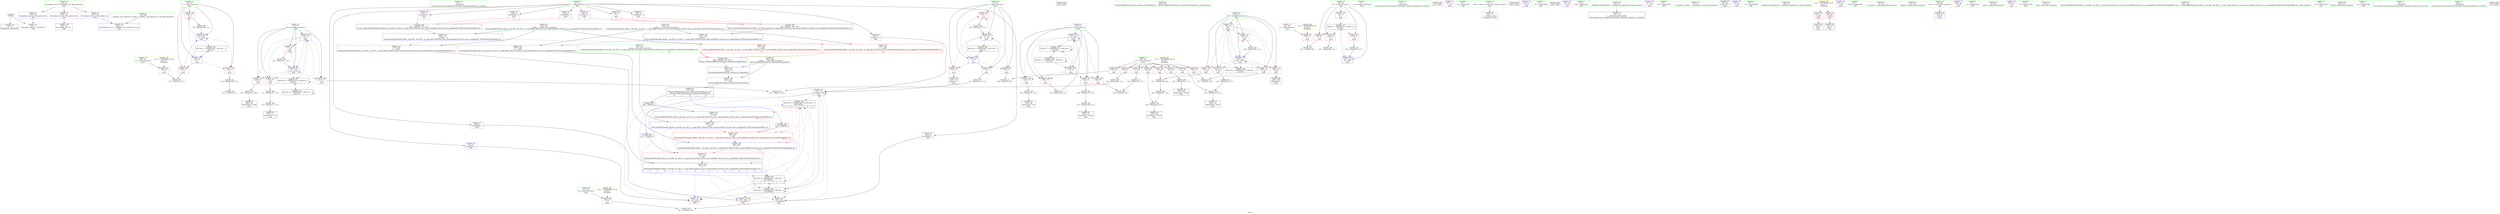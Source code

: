 digraph "SVFG" {
	label="SVFG";

	Node0x55cd32e34ba0 [shape=record,color=grey,label="{NodeID: 0\nNullPtr}"];
	Node0x55cd32e34ba0 -> Node0x55cd32e50140[style=solid];
	Node0x55cd32e34ba0 -> Node0x55cd32e568b0[style=solid];
	Node0x55cd32e504e0 [shape=record,color=red,label="{NodeID: 97\n126\<--69\n\<--n\nmain\n}"];
	Node0x55cd32e504e0 -> Node0x55cd32e5d700[style=solid];
	Node0x55cd32e35880 [shape=record,color=green,label="{NodeID: 14\n113\<--1\n\<--dummyObj\nCan only get source location for instruction, argument, global var or function.}"];
	Node0x55cd32e51040 [shape=record,color=red,label="{NodeID: 111\n170\<--77\n\<--j24\nmain\n}"];
	Node0x55cd32e51040 -> Node0x55cd32e5b980[style=solid];
	Node0x55cd32e4f250 [shape=record,color=green,label="{NodeID: 28\n67\<--68\nk\<--k_field_insensitive\nmain\n}"];
	Node0x55cd32e4f250 -> Node0x55cd32e50410[style=solid];
	Node0x55cd32e7a020 [shape=record,color=black,label="{NodeID: 291\n104 = PHI()\n}"];
	Node0x55cd32e5c500 [shape=record,color=grey,label="{NodeID: 208\n146 = Binary(131, 145, )\n}"];
	Node0x55cd32e5c500 -> Node0x55cd32e5c380[style=solid];
	Node0x55cd32e56370 [shape=record,color=red,label="{NodeID: 125\n264\<--261\n\<--call\n_ZSt4swapIiENSt9enable_ifIXsr6__and_ISt6__not_ISt15__is_tuple_likeIT_EESt21is_move_constructibleIS3_ESt18is_move_assignableIS3_EEE5valueEvE4typeERS3_SC_\n}"];
	Node0x55cd32e56370 -> Node0x55cd32e576b0[style=solid];
	Node0x55cd32e4fe70 [shape=record,color=green,label="{NodeID: 42\n262\<--263\n_ZSt4moveIRiEONSt16remove_referenceIT_E4typeEOS2_\<--_ZSt4moveIRiEONSt16remove_referenceIT_E4typeEOS2__field_insensitive\n}"];
	Node0x55cd32e5da00 [shape=record,color=grey,label="{NodeID: 222\n101 = cmp(99, 100, )\n}"];
	Node0x55cd32e56f60 [shape=record,color=blue,label="{NodeID: 139\n75\<--155\nj\<--inc22\nmain\n}"];
	Node0x55cd32e56f60 -> Node0x55cd32e50b60[style=dashed];
	Node0x55cd32e56f60 -> Node0x55cd32e50c30[style=dashed];
	Node0x55cd32e56f60 -> Node0x55cd32e50d00[style=dashed];
	Node0x55cd32e56f60 -> Node0x55cd32e50dd0[style=dashed];
	Node0x55cd32e56f60 -> Node0x55cd32e56f60[style=dashed];
	Node0x55cd32e56f60 -> Node0x55cd32e667d0[style=dashed];
	Node0x55cd32e51ab0 [shape=record,color=black,label="{NodeID: 56\n200\<--199\nidxprom48\<--\nmain\n}"];
	Node0x55cd32e685d0 [shape=record,color=black,label="{NodeID: 236\nMR_26V_9 = PHI(MR_26V_10, MR_26V_5, )\npts\{100000 \}\n|{<s0>8|<s1>8|<s2>8|<s3>9|<s4>9|<s5>9}}"];
	Node0x55cd32e685d0:s0 -> Node0x55cd32e56370[style=dashed,color=red];
	Node0x55cd32e685d0:s1 -> Node0x55cd32e56440[style=dashed,color=red];
	Node0x55cd32e685d0:s2 -> Node0x55cd32e57780[style=dashed,color=red];
	Node0x55cd32e685d0:s3 -> Node0x55cd32e56370[style=dashed,color=red];
	Node0x55cd32e685d0:s4 -> Node0x55cd32e56440[style=dashed,color=red];
	Node0x55cd32e685d0:s5 -> Node0x55cd32e57780[style=dashed,color=red];
	Node0x55cd32e52610 [shape=record,color=purple,label="{NodeID: 70\n226\<--8\narrayidx62\<--a\nmain\n}"];
	Node0x55cd32e52610 -> Node0x55cd32e55f60[style=solid];
	Node0x55cd32e53200 [shape=record,color=red,label="{NodeID: 84\n100\<--61\n\<--t\nmain\n}"];
	Node0x55cd32e53200 -> Node0x55cd32e5da00[style=solid];
	Node0x55cd32e35b40 [shape=record,color=green,label="{NodeID: 1\n7\<--1\n__dso_handle\<--dummyObj\nGlob }"];
	Node0x55cd32e505b0 [shape=record,color=red,label="{NodeID: 98\n107\<--71\n\<--i\nmain\n}"];
	Node0x55cd32e505b0 -> Node0x55cd32e5de80[style=solid];
	Node0x55cd32e4e6b0 [shape=record,color=green,label="{NodeID: 15\n131\<--1\n\<--dummyObj\nCan only get source location for instruction, argument, global var or function.}"];
	Node0x55cd32e543c0 [shape=record,color=grey,label="{NodeID: 195\n207 = Binary(206, 113, )\n}"];
	Node0x55cd32e51110 [shape=record,color=red,label="{NodeID: 112\n177\<--77\n\<--j24\nmain\n}"];
	Node0x55cd32e51110 -> Node0x55cd32e5c800[style=solid];
	Node0x55cd32e4f320 [shape=record,color=green,label="{NodeID: 29\n69\<--70\nn\<--n_field_insensitive\nmain\n}"];
	Node0x55cd32e4f320 -> Node0x55cd32e504e0[style=solid];
	Node0x55cd32e7a120 [shape=record,color=black,label="{NodeID: 292\n41 = PHI()\n}"];
	Node0x55cd32e5c680 [shape=record,color=grey,label="{NodeID: 209\n172 = Binary(171, 113, )\n}"];
	Node0x55cd32e5c680 -> Node0x55cd32e51910[style=solid];
	Node0x55cd32e56440 [shape=record,color=red,label="{NodeID: 126\n268\<--267\n\<--call1\n_ZSt4swapIiENSt9enable_ifIXsr6__and_ISt6__not_ISt15__is_tuple_likeIT_EESt21is_move_constructibleIS3_ESt18is_move_assignableIS3_EEE5valueEvE4typeERS3_SC_\n}"];
	Node0x55cd32e56440 -> Node0x55cd32e57780[style=solid];
	Node0x55cd32e4ff70 [shape=record,color=green,label="{NodeID: 43\n281\<--282\n__t.addr\<--__t.addr_field_insensitive\n_ZSt4moveIRiEONSt16remove_referenceIT_E4typeEOS2_\n}"];
	Node0x55cd32e4ff70 -> Node0x55cd32e565e0[style=solid];
	Node0x55cd32e4ff70 -> Node0x55cd32e57920[style=solid];
	Node0x55cd32e5db80 [shape=record,color=grey,label="{NodeID: 223\n139 = cmp(136, 138, )\n}"];
	Node0x55cd32e57030 [shape=record,color=blue,label="{NodeID: 140\n77\<--113\nj24\<--\nmain\n}"];
	Node0x55cd32e57030 -> Node0x55cd32e50ea0[style=dashed];
	Node0x55cd32e57030 -> Node0x55cd32e50f70[style=dashed];
	Node0x55cd32e57030 -> Node0x55cd32e51040[style=dashed];
	Node0x55cd32e57030 -> Node0x55cd32e51110[style=dashed];
	Node0x55cd32e57030 -> Node0x55cd32e57100[style=dashed];
	Node0x55cd32e57030 -> Node0x55cd32e66cd0[style=dashed];
	Node0x55cd32e51b80 [shape=record,color=black,label="{NodeID: 57\n216\<--215\nidxprom56\<--rem55\nmain\n}"];
	Node0x55cd32e68ad0 [shape=record,color=black,label="{NodeID: 237\nMR_8V_3 = PHI(MR_8V_4, MR_8V_2, )\npts\{64 \}\n}"];
	Node0x55cd32e68ad0 -> Node0x55cd32e532d0[style=dashed];
	Node0x55cd32e68ad0 -> Node0x55cd32e533a0[style=dashed];
	Node0x55cd32e68ad0 -> Node0x55cd32e53470[style=dashed];
	Node0x55cd32e68ad0 -> Node0x55cd32e57440[style=dashed];
	Node0x55cd32e526e0 [shape=record,color=purple,label="{NodeID: 71\n84\<--11\n\<--.str\nmain\n}"];
	Node0x55cd32e6c930 [shape=record,color=yellow,style=double,label="{NodeID: 251\n10V_1 = ENCHI(MR_10V_0)\npts\{66 \}\nFun[main]}"];
	Node0x55cd32e6c930 -> Node0x55cd32e53540[style=dashed];
	Node0x55cd32e6c930 -> Node0x55cd32e53610[style=dashed];
	Node0x55cd32e6c930 -> Node0x55cd32e536e0[style=dashed];
	Node0x55cd32e6c930 -> Node0x55cd32e537b0[style=dashed];
	Node0x55cd32e6c930 -> Node0x55cd32e53880[style=dashed];
	Node0x55cd32e6c930 -> Node0x55cd32e53950[style=dashed];
	Node0x55cd32e6c930 -> Node0x55cd32e53a20[style=dashed];
	Node0x55cd32e6c930 -> Node0x55cd32e53af0[style=dashed];
	Node0x55cd32e532d0 [shape=record,color=red,label="{NodeID: 85\n99\<--63\n\<--tt\nmain\n}"];
	Node0x55cd32e532d0 -> Node0x55cd32e5da00[style=solid];
	Node0x55cd32e359b0 [shape=record,color=green,label="{NodeID: 2\n11\<--1\n.str\<--dummyObj\nGlob }"];
	Node0x55cd32e50680 [shape=record,color=red,label="{NodeID: 99\n111\<--71\n\<--i\nmain\n}"];
	Node0x55cd32e50680 -> Node0x55cd32e5d280[style=solid];
	Node0x55cd32e4e740 [shape=record,color=green,label="{NodeID: 16\n4\<--6\n_ZStL8__ioinit\<--_ZStL8__ioinit_field_insensitive\nGlob }"];
	Node0x55cd32e4e740 -> Node0x55cd32e51df0[style=solid];
	Node0x55cd32e54540 [shape=record,color=grey,label="{NodeID: 196\n215 = Binary(213, 214, )\n}"];
	Node0x55cd32e54540 -> Node0x55cd32e51b80[style=solid];
	Node0x55cd32e511e0 [shape=record,color=red,label="{NodeID: 113\n195\<--79\n\<--i44\nmain\n}"];
	Node0x55cd32e511e0 -> Node0x55cd32e5dd00[style=solid];
	Node0x55cd32e4f3f0 [shape=record,color=green,label="{NodeID: 30\n71\<--72\ni\<--i_field_insensitive\nmain\n}"];
	Node0x55cd32e4f3f0 -> Node0x55cd32e505b0[style=solid];
	Node0x55cd32e4f3f0 -> Node0x55cd32e50680[style=solid];
	Node0x55cd32e4f3f0 -> Node0x55cd32e50750[style=solid];
	Node0x55cd32e4f3f0 -> Node0x55cd32e50820[style=solid];
	Node0x55cd32e4f3f0 -> Node0x55cd32e56b50[style=solid];
	Node0x55cd32e4f3f0 -> Node0x55cd32e56cf0[style=solid];
	Node0x55cd32e7a220 [shape=record,color=black,label="{NodeID: 293\n209 = PHI()\n}"];
	Node0x55cd32e5c800 [shape=record,color=grey,label="{NodeID: 210\n178 = Binary(177, 113, )\n}"];
	Node0x55cd32e5c800 -> Node0x55cd32e57100[style=solid];
	Node0x55cd32e56510 [shape=record,color=red,label="{NodeID: 127\n272\<--271\n\<--call2\n_ZSt4swapIiENSt9enable_ifIXsr6__and_ISt6__not_ISt15__is_tuple_likeIT_EESt21is_move_constructibleIS3_ESt18is_move_assignableIS3_EEE5valueEvE4typeERS3_SC_\n}"];
	Node0x55cd32e56510 -> Node0x55cd32e57850[style=solid];
	Node0x55cd32e50040 [shape=record,color=green,label="{NodeID: 44\n31\<--286\n_GLOBAL__sub_I_Kivi239_1_0.cpp\<--_GLOBAL__sub_I_Kivi239_1_0.cpp_field_insensitive\n}"];
	Node0x55cd32e50040 -> Node0x55cd32e567b0[style=solid];
	Node0x55cd32e5dd00 [shape=record,color=grey,label="{NodeID: 224\n197 = cmp(195, 196, )\n}"];
	Node0x55cd32e57100 [shape=record,color=blue,label="{NodeID: 141\n77\<--178\nj24\<--inc36\nmain\n}"];
	Node0x55cd32e57100 -> Node0x55cd32e50ea0[style=dashed];
	Node0x55cd32e57100 -> Node0x55cd32e50f70[style=dashed];
	Node0x55cd32e57100 -> Node0x55cd32e51040[style=dashed];
	Node0x55cd32e57100 -> Node0x55cd32e51110[style=dashed];
	Node0x55cd32e57100 -> Node0x55cd32e57100[style=dashed];
	Node0x55cd32e57100 -> Node0x55cd32e66cd0[style=dashed];
	Node0x55cd32e51c50 [shape=record,color=black,label="{NodeID: 58\n225\<--224\nidxprom61\<--rem60\nmain\n}"];
	Node0x55cd32e68fd0 [shape=record,color=black,label="{NodeID: 238\nMR_16V_2 = PHI(MR_16V_4, MR_16V_1, )\npts\{72 \}\n}"];
	Node0x55cd32e68fd0 -> Node0x55cd32e56b50[style=dashed];
	Node0x55cd32e527b0 [shape=record,color=purple,label="{NodeID: 72\n85\<--13\n\<--.str.1\nmain\n}"];
	Node0x55cd32e6ca10 [shape=record,color=yellow,style=double,label="{NodeID: 252\n12V_1 = ENCHI(MR_12V_0)\npts\{68 \}\nFun[main]}"];
	Node0x55cd32e6ca10 -> Node0x55cd32e50410[style=dashed];
	Node0x55cd32e533a0 [shape=record,color=red,label="{NodeID: 86\n206\<--63\n\<--tt\nmain\n}"];
	Node0x55cd32e533a0 -> Node0x55cd32e543c0[style=solid];
	Node0x55cd32e35a40 [shape=record,color=green,label="{NodeID: 3\n13\<--1\n.str.1\<--dummyObj\nGlob }"];
	Node0x55cd32e50750 [shape=record,color=red,label="{NodeID: 100\n114\<--71\n\<--i\nmain\n}"];
	Node0x55cd32e50750 -> Node0x55cd32e515d0[style=solid];
	Node0x55cd32e4e810 [shape=record,color=green,label="{NodeID: 17\n8\<--10\na\<--a_field_insensitive\nGlob }"];
	Node0x55cd32e4e810 -> Node0x55cd32e51ec0[style=solid];
	Node0x55cd32e4e810 -> Node0x55cd32e51f90[style=solid];
	Node0x55cd32e4e810 -> Node0x55cd32e52060[style=solid];
	Node0x55cd32e4e810 -> Node0x55cd32e52130[style=solid];
	Node0x55cd32e4e810 -> Node0x55cd32e52200[style=solid];
	Node0x55cd32e4e810 -> Node0x55cd32e522d0[style=solid];
	Node0x55cd32e4e810 -> Node0x55cd32e523a0[style=solid];
	Node0x55cd32e4e810 -> Node0x55cd32e52470[style=solid];
	Node0x55cd32e4e810 -> Node0x55cd32e52540[style=solid];
	Node0x55cd32e4e810 -> Node0x55cd32e52610[style=solid];
	Node0x55cd32e546c0 [shape=record,color=grey,label="{NodeID: 197\n221 = Binary(219, 220, )\n}"];
	Node0x55cd32e546c0 -> Node0x55cd32e54840[style=solid];
	Node0x55cd32e512b0 [shape=record,color=red,label="{NodeID: 114\n199\<--79\n\<--i44\nmain\n}"];
	Node0x55cd32e512b0 -> Node0x55cd32e51ab0[style=solid];
	Node0x55cd32e4f4c0 [shape=record,color=green,label="{NodeID: 31\n73\<--74\ni7\<--i7_field_insensitive\nmain\n}"];
	Node0x55cd32e4f4c0 -> Node0x55cd32e508f0[style=solid];
	Node0x55cd32e4f4c0 -> Node0x55cd32e509c0[style=solid];
	Node0x55cd32e4f4c0 -> Node0x55cd32e50a90[style=solid];
	Node0x55cd32e4f4c0 -> Node0x55cd32e56dc0[style=solid];
	Node0x55cd32e4f4c0 -> Node0x55cd32e571d0[style=solid];
	Node0x55cd32e7a320 [shape=record,color=black,label="{NodeID: 294\n229 = PHI()\n}"];
	Node0x55cd32e5c980 [shape=record,color=grey,label="{NodeID: 211\n155 = Binary(154, 113, )\n}"];
	Node0x55cd32e5c980 -> Node0x55cd32e56f60[style=solid];
	Node0x55cd32e565e0 [shape=record,color=red,label="{NodeID: 128\n284\<--281\n\<--__t.addr\n_ZSt4moveIRiEONSt16remove_referenceIT_E4typeEOS2_\n}"];
	Node0x55cd32e565e0 -> Node0x55cd32e51d20[style=solid];
	Node0x55cd32e50140 [shape=record,color=black,label="{NodeID: 45\n2\<--3\ndummyVal\<--dummyVal\n}"];
	Node0x55cd32e5de80 [shape=record,color=grey,label="{NodeID: 225\n109 = cmp(107, 108, )\n}"];
	Node0x55cd32e571d0 [shape=record,color=blue,label="{NodeID: 142\n73\<--190\ni7\<--inc42\nmain\n}"];
	Node0x55cd32e571d0 -> Node0x55cd32e508f0[style=dashed];
	Node0x55cd32e571d0 -> Node0x55cd32e509c0[style=dashed];
	Node0x55cd32e571d0 -> Node0x55cd32e50a90[style=dashed];
	Node0x55cd32e571d0 -> Node0x55cd32e571d0[style=dashed];
	Node0x55cd32e571d0 -> Node0x55cd32e694d0[style=dashed];
	Node0x55cd32e51d20 [shape=record,color=black,label="{NodeID: 59\n279\<--284\n_ZSt4moveIRiEONSt16remove_referenceIT_E4typeEOS2__ret\<--\n_ZSt4moveIRiEONSt16remove_referenceIT_E4typeEOS2_\n|{<s0>12|<s1>13|<s2>14}}"];
	Node0x55cd32e51d20:s0 -> Node0x55cd32e7c4f0[style=solid,color=blue];
	Node0x55cd32e51d20:s1 -> Node0x55cd32e7c6f0[style=solid,color=blue];
	Node0x55cd32e51d20:s2 -> Node0x55cd32e7c830[style=solid,color=blue];
	Node0x55cd32e694d0 [shape=record,color=black,label="{NodeID: 239\nMR_18V_2 = PHI(MR_18V_4, MR_18V_1, )\npts\{74 \}\n}"];
	Node0x55cd32e694d0 -> Node0x55cd32e56dc0[style=dashed];
	Node0x55cd32e52880 [shape=record,color=purple,label="{NodeID: 73\n90\<--16\n\<--.str.2\nmain\n}"];
	Node0x55cd32e6caf0 [shape=record,color=yellow,style=double,label="{NodeID: 253\n14V_1 = ENCHI(MR_14V_0)\npts\{70 \}\nFun[main]}"];
	Node0x55cd32e6caf0 -> Node0x55cd32e504e0[style=dashed];
	Node0x55cd32e53470 [shape=record,color=red,label="{NodeID: 87\n237\<--63\n\<--tt\nmain\n}"];
	Node0x55cd32e53470 -> Node0x55cd32e5cb00[style=solid];
	Node0x55cd32e36650 [shape=record,color=green,label="{NodeID: 4\n15\<--1\nstdin\<--dummyObj\nGlob }"];
	Node0x55cd32e50820 [shape=record,color=red,label="{NodeID: 101\n119\<--71\n\<--i\nmain\n}"];
	Node0x55cd32e50820 -> Node0x55cd32e5bf00[style=solid];
	Node0x55cd32e4e910 [shape=record,color=green,label="{NodeID: 18\n29\<--33\nllvm.global_ctors\<--llvm.global_ctors_field_insensitive\nGlob }"];
	Node0x55cd32e4e910 -> Node0x55cd32e52d60[style=solid];
	Node0x55cd32e4e910 -> Node0x55cd32e52e60[style=solid];
	Node0x55cd32e4e910 -> Node0x55cd32e52f60[style=solid];
	Node0x55cd32e54840 [shape=record,color=grey,label="{NodeID: 198\n222 = Binary(221, 113, )\n}"];
	Node0x55cd32e54840 -> Node0x55cd32e549c0[style=solid];
	Node0x55cd32e51380 [shape=record,color=red,label="{NodeID: 115\n212\<--79\n\<--i44\nmain\n}"];
	Node0x55cd32e51380 -> Node0x55cd32e5bc00[style=solid];
	Node0x55cd32e4f590 [shape=record,color=green,label="{NodeID: 32\n75\<--76\nj\<--j_field_insensitive\nmain\n}"];
	Node0x55cd32e4f590 -> Node0x55cd32e50b60[style=solid];
	Node0x55cd32e4f590 -> Node0x55cd32e50c30[style=solid];
	Node0x55cd32e4f590 -> Node0x55cd32e50d00[style=solid];
	Node0x55cd32e4f590 -> Node0x55cd32e50dd0[style=solid];
	Node0x55cd32e4f590 -> Node0x55cd32e56e90[style=solid];
	Node0x55cd32e4f590 -> Node0x55cd32e56f60[style=solid];
	Node0x55cd32e7c4f0 [shape=record,color=black,label="{NodeID: 295\n261 = PHI(279, )\n}"];
	Node0x55cd32e7c4f0 -> Node0x55cd32e56370[style=solid];
	Node0x55cd32e5cb00 [shape=record,color=grey,label="{NodeID: 212\n238 = Binary(237, 113, )\n}"];
	Node0x55cd32e5cb00 -> Node0x55cd32e57440[style=solid];
	Node0x55cd32e566b0 [shape=record,color=blue,label="{NodeID: 129\n290\<--30\nllvm.global_ctors_0\<--\nGlob }"];
	Node0x55cd32e50240 [shape=record,color=black,label="{NodeID: 46\n42\<--43\n\<--_ZNSt8ios_base4InitD1Ev\nCan only get source location for instruction, argument, global var or function.}"];
	Node0x55cd32e572a0 [shape=record,color=blue,label="{NodeID: 143\n79\<--82\ni44\<--\nmain\n}"];
	Node0x55cd32e572a0 -> Node0x55cd32e511e0[style=dashed];
	Node0x55cd32e572a0 -> Node0x55cd32e512b0[style=dashed];
	Node0x55cd32e572a0 -> Node0x55cd32e51380[style=dashed];
	Node0x55cd32e572a0 -> Node0x55cd32e55c20[style=dashed];
	Node0x55cd32e572a0 -> Node0x55cd32e55cf0[style=dashed];
	Node0x55cd32e572a0 -> Node0x55cd32e57370[style=dashed];
	Node0x55cd32e572a0 -> Node0x55cd32e6a3d0[style=dashed];
	Node0x55cd32e51df0 [shape=record,color=purple,label="{NodeID: 60\n40\<--4\n\<--_ZStL8__ioinit\n__cxx_global_var_init\n}"];
	Node0x55cd32e699d0 [shape=record,color=black,label="{NodeID: 240\nMR_20V_2 = PHI(MR_20V_3, MR_20V_1, )\npts\{76 \}\n}"];
	Node0x55cd32e699d0 -> Node0x55cd32e56e90[style=dashed];
	Node0x55cd32e699d0 -> Node0x55cd32e667d0[style=dashed];
	Node0x55cd32e699d0 -> Node0x55cd32e699d0[style=dashed];
	Node0x55cd32e52950 [shape=record,color=purple,label="{NodeID: 74\n91\<--18\n\<--.str.3\nmain\n}"];
	Node0x55cd32e53540 [shape=record,color=red,label="{NodeID: 88\n108\<--65\n\<--d\nmain\n}"];
	Node0x55cd32e53540 -> Node0x55cd32e5de80[style=solid];
	Node0x55cd32e366e0 [shape=record,color=green,label="{NodeID: 5\n16\<--1\n.str.2\<--dummyObj\nGlob }"];
	Node0x55cd32e508f0 [shape=record,color=red,label="{NodeID: 102\n125\<--73\n\<--i7\nmain\n}"];
	Node0x55cd32e508f0 -> Node0x55cd32e5d700[style=solid];
	Node0x55cd32e4ea10 [shape=record,color=green,label="{NodeID: 19\n34\<--35\n__cxx_global_var_init\<--__cxx_global_var_init_field_insensitive\n}"];
	Node0x55cd32e549c0 [shape=record,color=grey,label="{NodeID: 199\n224 = Binary(222, 223, )\n}"];
	Node0x55cd32e549c0 -> Node0x55cd32e51c50[style=solid];
	Node0x55cd32e55c20 [shape=record,color=red,label="{NodeID: 116\n219\<--79\n\<--i44\nmain\n}"];
	Node0x55cd32e55c20 -> Node0x55cd32e546c0[style=solid];
	Node0x55cd32e4f660 [shape=record,color=green,label="{NodeID: 33\n77\<--78\nj24\<--j24_field_insensitive\nmain\n}"];
	Node0x55cd32e4f660 -> Node0x55cd32e50ea0[style=solid];
	Node0x55cd32e4f660 -> Node0x55cd32e50f70[style=solid];
	Node0x55cd32e4f660 -> Node0x55cd32e51040[style=solid];
	Node0x55cd32e4f660 -> Node0x55cd32e51110[style=solid];
	Node0x55cd32e4f660 -> Node0x55cd32e57030[style=solid];
	Node0x55cd32e4f660 -> Node0x55cd32e57100[style=solid];
	Node0x55cd32e7c6f0 [shape=record,color=black,label="{NodeID: 296\n267 = PHI(279, )\n}"];
	Node0x55cd32e7c6f0 -> Node0x55cd32e56440[style=solid];
	Node0x55cd32e5cc80 [shape=record,color=grey,label="{NodeID: 213\n138 = Binary(137, 131, )\n}"];
	Node0x55cd32e5cc80 -> Node0x55cd32e5db80[style=solid];
	Node0x55cd32e567b0 [shape=record,color=blue,label="{NodeID: 130\n291\<--31\nllvm.global_ctors_1\<--_GLOBAL__sub_I_Kivi239_1_0.cpp\nGlob }"];
	Node0x55cd32e50340 [shape=record,color=black,label="{NodeID: 47\n58\<--82\nmain_ret\<--\nmain\n}"];
	Node0x55cd32e57370 [shape=record,color=blue,label="{NodeID: 144\n79\<--233\ni44\<--inc66\nmain\n}"];
	Node0x55cd32e57370 -> Node0x55cd32e511e0[style=dashed];
	Node0x55cd32e57370 -> Node0x55cd32e512b0[style=dashed];
	Node0x55cd32e57370 -> Node0x55cd32e51380[style=dashed];
	Node0x55cd32e57370 -> Node0x55cd32e55c20[style=dashed];
	Node0x55cd32e57370 -> Node0x55cd32e55cf0[style=dashed];
	Node0x55cd32e57370 -> Node0x55cd32e57370[style=dashed];
	Node0x55cd32e57370 -> Node0x55cd32e6a3d0[style=dashed];
	Node0x55cd32e51ec0 [shape=record,color=purple,label="{NodeID: 61\n116\<--8\narrayidx\<--a\nmain\n}"];
	Node0x55cd32e51ec0 -> Node0x55cd32e56c20[style=solid];
	Node0x55cd32e69ed0 [shape=record,color=black,label="{NodeID: 241\nMR_22V_2 = PHI(MR_22V_3, MR_22V_1, )\npts\{78 \}\n}"];
	Node0x55cd32e69ed0 -> Node0x55cd32e57030[style=dashed];
	Node0x55cd32e69ed0 -> Node0x55cd32e66cd0[style=dashed];
	Node0x55cd32e69ed0 -> Node0x55cd32e69ed0[style=dashed];
	Node0x55cd32e52a20 [shape=record,color=purple,label="{NodeID: 75\n93\<--21\n\<--.str.4\nmain\n}"];
	Node0x55cd32e53610 [shape=record,color=red,label="{NodeID: 89\n137\<--65\n\<--d\nmain\n}"];
	Node0x55cd32e53610 -> Node0x55cd32e5cc80[style=solid];
	Node0x55cd32e36770 [shape=record,color=green,label="{NodeID: 6\n18\<--1\n.str.3\<--dummyObj\nGlob }"];
	Node0x55cd32e509c0 [shape=record,color=red,label="{NodeID: 103\n129\<--73\n\<--i7\nmain\n}"];
	Node0x55cd32e509c0 -> Node0x55cd32e5ce00[style=solid];
	Node0x55cd32e4eb10 [shape=record,color=green,label="{NodeID: 20\n38\<--39\n_ZNSt8ios_base4InitC1Ev\<--_ZNSt8ios_base4InitC1Ev_field_insensitive\n}"];
	Node0x55cd32e5b980 [shape=record,color=grey,label="{NodeID: 200\n171 = Binary(131, 170, )\n}"];
	Node0x55cd32e5b980 -> Node0x55cd32e5c680[style=solid];
	Node0x55cd32e55cf0 [shape=record,color=red,label="{NodeID: 117\n232\<--79\n\<--i44\nmain\n}"];
	Node0x55cd32e55cf0 -> Node0x55cd32e5bd80[style=solid];
	Node0x55cd32e4f730 [shape=record,color=green,label="{NodeID: 34\n79\<--80\ni44\<--i44_field_insensitive\nmain\n}"];
	Node0x55cd32e4f730 -> Node0x55cd32e511e0[style=solid];
	Node0x55cd32e4f730 -> Node0x55cd32e512b0[style=solid];
	Node0x55cd32e4f730 -> Node0x55cd32e51380[style=solid];
	Node0x55cd32e4f730 -> Node0x55cd32e55c20[style=solid];
	Node0x55cd32e4f730 -> Node0x55cd32e55cf0[style=solid];
	Node0x55cd32e4f730 -> Node0x55cd32e572a0[style=solid];
	Node0x55cd32e4f730 -> Node0x55cd32e57370[style=solid];
	Node0x55cd32e7c830 [shape=record,color=black,label="{NodeID: 297\n271 = PHI(279, )\n}"];
	Node0x55cd32e7c830 -> Node0x55cd32e56510[style=solid];
	Node0x55cd32e5ce00 [shape=record,color=grey,label="{NodeID: 214\n130 = Binary(129, 131, )\n}"];
	Node0x55cd32e5ce00 -> Node0x55cd32e5d880[style=solid];
	Node0x55cd32e568b0 [shape=record,color=blue, style = dotted,label="{NodeID: 131\n292\<--3\nllvm.global_ctors_2\<--dummyVal\nGlob }"];
	Node0x55cd32e51430 [shape=record,color=black,label="{NodeID: 48\n86\<--83\ncall\<--\nmain\n}"];
	Node0x55cd32e57440 [shape=record,color=blue,label="{NodeID: 145\n63\<--238\ntt\<--inc69\nmain\n}"];
	Node0x55cd32e57440 -> Node0x55cd32e68ad0[style=dashed];
	Node0x55cd32e51f90 [shape=record,color=purple,label="{NodeID: 62\n144\<--8\narrayidx16\<--a\nmain\n|{<s0>7}}"];
	Node0x55cd32e51f90:s0 -> Node0x55cd32e7cc50[style=solid,color=red];
	Node0x55cd32e6a3d0 [shape=record,color=black,label="{NodeID: 242\nMR_24V_2 = PHI(MR_24V_4, MR_24V_1, )\npts\{80 \}\n}"];
	Node0x55cd32e6a3d0 -> Node0x55cd32e572a0[style=dashed];
	Node0x55cd32e52af0 [shape=record,color=purple,label="{NodeID: 76\n103\<--23\n\<--.str.5\nmain\n}"];
	Node0x55cd32e536e0 [shape=record,color=red,label="{NodeID: 90\n162\<--65\n\<--d\nmain\n}"];
	Node0x55cd32e536e0 -> Node0x55cd32e5cf80[style=solid];
	Node0x55cd32e35020 [shape=record,color=green,label="{NodeID: 7\n20\<--1\nstdout\<--dummyObj\nGlob }"];
	Node0x55cd32e50a90 [shape=record,color=red,label="{NodeID: 104\n189\<--73\n\<--i7\nmain\n}"];
	Node0x55cd32e50a90 -> Node0x55cd32e5c200[style=solid];
	Node0x55cd32e4ec10 [shape=record,color=green,label="{NodeID: 21\n44\<--45\n__cxa_atexit\<--__cxa_atexit_field_insensitive\n}"];
	Node0x55cd32e5ba80 [shape=record,color=grey,label="{NodeID: 201\n167 = Binary(131, 166, )\n}"];
	Node0x55cd32e5ba80 -> Node0x55cd32e51840[style=solid];
	Node0x55cd32e55dc0 [shape=record,color=red,label="{NodeID: 118\n202\<--201\n\<--arrayidx49\nmain\n}"];
	Node0x55cd32e55dc0 -> Node0x55cd32e5d400[style=solid];
	Node0x55cd32e4f800 [shape=record,color=green,label="{NodeID: 35\n87\<--88\nfreopen\<--freopen_field_insensitive\n}"];
	Node0x55cd32e7c970 [shape=record,color=black,label="{NodeID: 298\n280 = PHI(260, 266, 256, )\n0th arg _ZSt4moveIRiEONSt16remove_referenceIT_E4typeEOS2_ }"];
	Node0x55cd32e7c970 -> Node0x55cd32e57920[style=solid];
	Node0x55cd32e5cf80 [shape=record,color=grey,label="{NodeID: 215\n163 = Binary(162, 131, )\n}"];
	Node0x55cd32e5cf80 -> Node0x55cd32e5d580[style=solid];
	Node0x55cd32e569b0 [shape=record,color=blue,label="{NodeID: 132\n59\<--82\nretval\<--\nmain\n}"];
	Node0x55cd32e51500 [shape=record,color=black,label="{NodeID: 49\n92\<--89\ncall1\<--\nmain\n}"];
	Node0x55cd32e57510 [shape=record,color=blue,label="{NodeID: 146\n252\<--250\n__a.addr\<--__a\n_ZSt4swapIiENSt9enable_ifIXsr6__and_ISt6__not_ISt15__is_tuple_likeIT_EESt21is_move_constructibleIS3_ESt18is_move_assignableIS3_EEE5valueEvE4typeERS3_SC_\n}"];
	Node0x55cd32e57510 -> Node0x55cd32e56030[style=dashed];
	Node0x55cd32e57510 -> Node0x55cd32e56100[style=dashed];
	Node0x55cd32e52060 [shape=record,color=purple,label="{NodeID: 63\n149\<--8\narrayidx20\<--a\nmain\n|{<s0>7}}"];
	Node0x55cd32e52060:s0 -> Node0x55cd32e7b170[style=solid,color=red];
	Node0x55cd32e6a8d0 [shape=record,color=black,label="{NodeID: 243\nMR_26V_2 = PHI(MR_26V_5, MR_26V_1, )\npts\{100000 \}\n}"];
	Node0x55cd32e6a8d0 -> Node0x55cd32e55dc0[style=dashed];
	Node0x55cd32e6a8d0 -> Node0x55cd32e55e90[style=dashed];
	Node0x55cd32e6a8d0 -> Node0x55cd32e55f60[style=dashed];
	Node0x55cd32e6a8d0 -> Node0x55cd32e56c20[style=dashed];
	Node0x55cd32e6a8d0 -> Node0x55cd32e685d0[style=dashed];
	Node0x55cd32e6a8d0 -> Node0x55cd32e6a8d0[style=dashed];
	Node0x55cd32e6a8d0 -> Node0x55cd32e6b2d0[style=dashed];
	Node0x55cd32e52bc0 [shape=record,color=purple,label="{NodeID: 77\n208\<--25\n\<--.str.6\nmain\n}"];
	Node0x55cd32e537b0 [shape=record,color=red,label="{NodeID: 91\n181\<--65\n\<--d\nmain\n}"];
	Node0x55cd32e537b0 -> Node0x55cd32e5c080[style=solid];
	Node0x55cd32e350b0 [shape=record,color=green,label="{NodeID: 8\n21\<--1\n.str.4\<--dummyObj\nGlob }"];
	Node0x55cd32e50b60 [shape=record,color=red,label="{NodeID: 105\n136\<--75\n\<--j\nmain\n}"];
	Node0x55cd32e50b60 -> Node0x55cd32e5db80[style=solid];
	Node0x55cd32e4ed10 [shape=record,color=green,label="{NodeID: 22\n43\<--49\n_ZNSt8ios_base4InitD1Ev\<--_ZNSt8ios_base4InitD1Ev_field_insensitive\n}"];
	Node0x55cd32e4ed10 -> Node0x55cd32e50240[style=solid];
	Node0x55cd32e5bc00 [shape=record,color=grey,label="{NodeID: 202\n213 = Binary(212, 113, )\n}"];
	Node0x55cd32e5bc00 -> Node0x55cd32e54540[style=solid];
	Node0x55cd32e55e90 [shape=record,color=red,label="{NodeID: 119\n218\<--217\n\<--arrayidx57\nmain\n}"];
	Node0x55cd32e4f900 [shape=record,color=green,label="{NodeID: 36\n95\<--96\nscanf\<--scanf_field_insensitive\n}"];
	Node0x55cd32e7cc50 [shape=record,color=black,label="{NodeID: 299\n250 = PHI(144, 169, 185, )\n0th arg _ZSt4swapIiENSt9enable_ifIXsr6__and_ISt6__not_ISt15__is_tuple_likeIT_EESt21is_move_constructibleIS3_ESt18is_move_assignableIS3_EEE5valueEvE4typeERS3_SC_ }"];
	Node0x55cd32e7cc50 -> Node0x55cd32e57510[style=solid];
	Node0x55cd32e5d100 [shape=record,color=grey,label="{NodeID: 216\n142 = Binary(131, 141, )\n}"];
	Node0x55cd32e5d100 -> Node0x55cd32e516a0[style=solid];
	Node0x55cd32e56a80 [shape=record,color=blue,label="{NodeID: 133\n63\<--82\ntt\<--\nmain\n}"];
	Node0x55cd32e56a80 -> Node0x55cd32e68ad0[style=dashed];
	Node0x55cd32e515d0 [shape=record,color=black,label="{NodeID: 50\n115\<--114\nidxprom\<--\nmain\n}"];
	Node0x55cd32e667d0 [shape=record,color=black,label="{NodeID: 230\nMR_20V_7 = PHI(MR_20V_3, MR_20V_5, )\npts\{76 \}\n}"];
	Node0x55cd32e667d0 -> Node0x55cd32e56e90[style=dashed];
	Node0x55cd32e667d0 -> Node0x55cd32e667d0[style=dashed];
	Node0x55cd32e667d0 -> Node0x55cd32e699d0[style=dashed];
	Node0x55cd32e575e0 [shape=record,color=blue,label="{NodeID: 147\n254\<--251\n__b.addr\<--__b\n_ZSt4swapIiENSt9enable_ifIXsr6__and_ISt6__not_ISt15__is_tuple_likeIT_EESt21is_move_constructibleIS3_ESt18is_move_assignableIS3_EEE5valueEvE4typeERS3_SC_\n}"];
	Node0x55cd32e575e0 -> Node0x55cd32e561d0[style=dashed];
	Node0x55cd32e575e0 -> Node0x55cd32e562a0[style=dashed];
	Node0x55cd32e52130 [shape=record,color=purple,label="{NodeID: 64\n169\<--8\narrayidx31\<--a\nmain\n|{<s0>8}}"];
	Node0x55cd32e52130:s0 -> Node0x55cd32e7cc50[style=solid,color=red];
	Node0x55cd32e52c90 [shape=record,color=purple,label="{NodeID: 78\n228\<--27\n\<--.str.7\nmain\n}"];
	Node0x55cd32e53880 [shape=record,color=red,label="{NodeID: 92\n196\<--65\n\<--d\nmain\n}"];
	Node0x55cd32e53880 -> Node0x55cd32e5dd00[style=solid];
	Node0x55cd32e35140 [shape=record,color=green,label="{NodeID: 9\n23\<--1\n.str.5\<--dummyObj\nGlob }"];
	Node0x55cd32e50c30 [shape=record,color=red,label="{NodeID: 106\n141\<--75\n\<--j\nmain\n}"];
	Node0x55cd32e50c30 -> Node0x55cd32e5d100[style=solid];
	Node0x55cd32e4ee10 [shape=record,color=green,label="{NodeID: 23\n56\<--57\nmain\<--main_field_insensitive\n}"];
	Node0x55cd32e5bd80 [shape=record,color=grey,label="{NodeID: 203\n233 = Binary(232, 113, )\n}"];
	Node0x55cd32e5bd80 -> Node0x55cd32e57370[style=solid];
	Node0x55cd32e55f60 [shape=record,color=red,label="{NodeID: 120\n227\<--226\n\<--arrayidx62\nmain\n}"];
	Node0x55cd32e4fa00 [shape=record,color=green,label="{NodeID: 37\n151\<--152\n_ZSt4swapIiENSt9enable_ifIXsr6__and_ISt6__not_ISt15__is_tuple_likeIT_EESt21is_move_constructibleIS3_ESt18is_move_assignableIS3_EEE5valueEvE4typeERS3_SC_\<--_ZSt4swapIiENSt9enable_ifIXsr6__and_ISt6__not_ISt15__is_tuple_likeIT_EESt21is_move_constructibleIS3_ESt18is_move_assignableIS3_EEE5valueEvE4typeERS3_SC__field_insensitive\n}"];
	Node0x55cd32e5d280 [shape=record,color=grey,label="{NodeID: 217\n112 = Binary(111, 113, )\n}"];
	Node0x55cd32e5d280 -> Node0x55cd32e56c20[style=solid];
	Node0x55cd32e56b50 [shape=record,color=blue,label="{NodeID: 134\n71\<--82\ni\<--\nmain\n}"];
	Node0x55cd32e56b50 -> Node0x55cd32e505b0[style=dashed];
	Node0x55cd32e56b50 -> Node0x55cd32e50680[style=dashed];
	Node0x55cd32e56b50 -> Node0x55cd32e50750[style=dashed];
	Node0x55cd32e56b50 -> Node0x55cd32e50820[style=dashed];
	Node0x55cd32e56b50 -> Node0x55cd32e56cf0[style=dashed];
	Node0x55cd32e56b50 -> Node0x55cd32e68fd0[style=dashed];
	Node0x55cd32e516a0 [shape=record,color=black,label="{NodeID: 51\n143\<--142\nidxprom15\<--mul\nmain\n}"];
	Node0x55cd32e66cd0 [shape=record,color=black,label="{NodeID: 231\nMR_22V_4 = PHI(MR_22V_6, MR_22V_3, )\npts\{78 \}\n}"];
	Node0x55cd32e66cd0 -> Node0x55cd32e57030[style=dashed];
	Node0x55cd32e66cd0 -> Node0x55cd32e66cd0[style=dashed];
	Node0x55cd32e66cd0 -> Node0x55cd32e69ed0[style=dashed];
	Node0x55cd32e576b0 [shape=record,color=blue,label="{NodeID: 148\n256\<--264\n__tmp\<--\n_ZSt4swapIiENSt9enable_ifIXsr6__and_ISt6__not_ISt15__is_tuple_likeIT_EESt21is_move_constructibleIS3_ESt18is_move_assignableIS3_EEE5valueEvE4typeERS3_SC_\n}"];
	Node0x55cd32e576b0 -> Node0x55cd32e56440[style=dashed];
	Node0x55cd32e576b0 -> Node0x55cd32e56510[style=dashed];
	Node0x55cd32e52200 [shape=record,color=purple,label="{NodeID: 65\n174\<--8\narrayidx34\<--a\nmain\n|{<s0>8}}"];
	Node0x55cd32e52200:s0 -> Node0x55cd32e7b170[style=solid,color=red];
	Node0x55cd32e6b2d0 [shape=record,color=black,label="{NodeID: 245\nMR_26V_6 = PHI(MR_26V_7, MR_26V_5, )\npts\{100000 \}\n|{|<s6>7|<s7>7|<s8>7}}"];
	Node0x55cd32e6b2d0 -> Node0x55cd32e55dc0[style=dashed];
	Node0x55cd32e6b2d0 -> Node0x55cd32e55e90[style=dashed];
	Node0x55cd32e6b2d0 -> Node0x55cd32e55f60[style=dashed];
	Node0x55cd32e6b2d0 -> Node0x55cd32e685d0[style=dashed];
	Node0x55cd32e6b2d0 -> Node0x55cd32e6a8d0[style=dashed];
	Node0x55cd32e6b2d0 -> Node0x55cd32e6b2d0[style=dashed];
	Node0x55cd32e6b2d0:s6 -> Node0x55cd32e56370[style=dashed,color=red];
	Node0x55cd32e6b2d0:s7 -> Node0x55cd32e56440[style=dashed,color=red];
	Node0x55cd32e6b2d0:s8 -> Node0x55cd32e57780[style=dashed,color=red];
	Node0x55cd32e52d60 [shape=record,color=purple,label="{NodeID: 79\n290\<--29\nllvm.global_ctors_0\<--llvm.global_ctors\nGlob }"];
	Node0x55cd32e52d60 -> Node0x55cd32e566b0[style=solid];
	Node0x55cd32e53950 [shape=record,color=red,label="{NodeID: 93\n214\<--65\n\<--d\nmain\n}"];
	Node0x55cd32e53950 -> Node0x55cd32e54540[style=solid];
	Node0x55cd32e351d0 [shape=record,color=green,label="{NodeID: 10\n25\<--1\n.str.6\<--dummyObj\nGlob }"];
	Node0x55cd32e50d00 [shape=record,color=red,label="{NodeID: 107\n145\<--75\n\<--j\nmain\n}"];
	Node0x55cd32e50d00 -> Node0x55cd32e5c500[style=solid];
	Node0x55cd32e4ef10 [shape=record,color=green,label="{NodeID: 24\n59\<--60\nretval\<--retval_field_insensitive\nmain\n}"];
	Node0x55cd32e4ef10 -> Node0x55cd32e569b0[style=solid];
	Node0x55cd32e5bf00 [shape=record,color=grey,label="{NodeID: 204\n120 = Binary(119, 113, )\n}"];
	Node0x55cd32e5bf00 -> Node0x55cd32e56cf0[style=solid];
	Node0x55cd32e56030 [shape=record,color=red,label="{NodeID: 121\n260\<--252\n\<--__a.addr\n_ZSt4swapIiENSt9enable_ifIXsr6__and_ISt6__not_ISt15__is_tuple_likeIT_EESt21is_move_constructibleIS3_ESt18is_move_assignableIS3_EEE5valueEvE4typeERS3_SC_\n|{<s0>12}}"];
	Node0x55cd32e56030:s0 -> Node0x55cd32e7c970[style=solid,color=red];
	Node0x55cd32e4fb00 [shape=record,color=green,label="{NodeID: 38\n210\<--211\nprintf\<--printf_field_insensitive\n}"];
	Node0x55cd32e5d400 [shape=record,color=grey,label="{NodeID: 218\n204 = cmp(202, 203, )\n}"];
	Node0x55cd32e56c20 [shape=record,color=blue,label="{NodeID: 135\n116\<--112\narrayidx\<--add\nmain\n}"];
	Node0x55cd32e56c20 -> Node0x55cd32e55dc0[style=dashed];
	Node0x55cd32e56c20 -> Node0x55cd32e55e90[style=dashed];
	Node0x55cd32e56c20 -> Node0x55cd32e55f60[style=dashed];
	Node0x55cd32e56c20 -> Node0x55cd32e56c20[style=dashed];
	Node0x55cd32e56c20 -> Node0x55cd32e685d0[style=dashed];
	Node0x55cd32e56c20 -> Node0x55cd32e6a8d0[style=dashed];
	Node0x55cd32e56c20 -> Node0x55cd32e6b2d0[style=dashed];
	Node0x55cd32e51770 [shape=record,color=black,label="{NodeID: 52\n148\<--147\nidxprom19\<--add18\nmain\n}"];
	Node0x55cd32e57780 [shape=record,color=blue,label="{NodeID: 149\n269\<--268\n\<--\n_ZSt4swapIiENSt9enable_ifIXsr6__and_ISt6__not_ISt15__is_tuple_likeIT_EESt21is_move_constructibleIS3_ESt18is_move_assignableIS3_EEE5valueEvE4typeERS3_SC_\n}"];
	Node0x55cd32e57780 -> Node0x55cd32e56510[style=dashed];
	Node0x55cd32e57780 -> Node0x55cd32e57850[style=dashed];
	Node0x55cd32e522d0 [shape=record,color=purple,label="{NodeID: 66\n184\<--8\narrayidx40\<--a\nmain\n|{<s0>9}}"];
	Node0x55cd32e522d0:s0 -> Node0x55cd32e7b170[style=solid,color=red];
	Node0x55cd32e52e60 [shape=record,color=purple,label="{NodeID: 80\n291\<--29\nllvm.global_ctors_1\<--llvm.global_ctors\nGlob }"];
	Node0x55cd32e52e60 -> Node0x55cd32e567b0[style=solid];
	Node0x55cd32e53a20 [shape=record,color=red,label="{NodeID: 94\n220\<--65\n\<--d\nmain\n}"];
	Node0x55cd32e53a20 -> Node0x55cd32e546c0[style=solid];
	Node0x55cd32e35650 [shape=record,color=green,label="{NodeID: 11\n27\<--1\n.str.7\<--dummyObj\nGlob }"];
	Node0x55cd32e50dd0 [shape=record,color=red,label="{NodeID: 108\n154\<--75\n\<--j\nmain\n}"];
	Node0x55cd32e50dd0 -> Node0x55cd32e5c980[style=solid];
	Node0x55cd32e4efe0 [shape=record,color=green,label="{NodeID: 25\n61\<--62\nt\<--t_field_insensitive\nmain\n}"];
	Node0x55cd32e4efe0 -> Node0x55cd32e53200[style=solid];
	Node0x55cd32e5c080 [shape=record,color=grey,label="{NodeID: 205\n182 = Binary(181, 113, )\n}"];
	Node0x55cd32e5c080 -> Node0x55cd32e519e0[style=solid];
	Node0x55cd32e56100 [shape=record,color=red,label="{NodeID: 122\n269\<--252\n\<--__a.addr\n_ZSt4swapIiENSt9enable_ifIXsr6__and_ISt6__not_ISt15__is_tuple_likeIT_EESt21is_move_constructibleIS3_ESt18is_move_assignableIS3_EEE5valueEvE4typeERS3_SC_\n}"];
	Node0x55cd32e56100 -> Node0x55cd32e57780[style=solid];
	Node0x55cd32e4fc00 [shape=record,color=green,label="{NodeID: 39\n252\<--253\n__a.addr\<--__a.addr_field_insensitive\n_ZSt4swapIiENSt9enable_ifIXsr6__and_ISt6__not_ISt15__is_tuple_likeIT_EESt21is_move_constructibleIS3_ESt18is_move_assignableIS3_EEE5valueEvE4typeERS3_SC_\n}"];
	Node0x55cd32e4fc00 -> Node0x55cd32e56030[style=solid];
	Node0x55cd32e4fc00 -> Node0x55cd32e56100[style=solid];
	Node0x55cd32e4fc00 -> Node0x55cd32e57510[style=solid];
	Node0x55cd32e5d580 [shape=record,color=grey,label="{NodeID: 219\n164 = cmp(161, 163, )\n}"];
	Node0x55cd32e56cf0 [shape=record,color=blue,label="{NodeID: 136\n71\<--120\ni\<--inc\nmain\n}"];
	Node0x55cd32e56cf0 -> Node0x55cd32e505b0[style=dashed];
	Node0x55cd32e56cf0 -> Node0x55cd32e50680[style=dashed];
	Node0x55cd32e56cf0 -> Node0x55cd32e50750[style=dashed];
	Node0x55cd32e56cf0 -> Node0x55cd32e50820[style=dashed];
	Node0x55cd32e56cf0 -> Node0x55cd32e56cf0[style=dashed];
	Node0x55cd32e56cf0 -> Node0x55cd32e68fd0[style=dashed];
	Node0x55cd32e51840 [shape=record,color=black,label="{NodeID: 53\n168\<--167\nidxprom30\<--mul29\nmain\n}"];
	Node0x55cd32e57850 [shape=record,color=blue,label="{NodeID: 150\n273\<--272\n\<--\n_ZSt4swapIiENSt9enable_ifIXsr6__and_ISt6__not_ISt15__is_tuple_likeIT_EESt21is_move_constructibleIS3_ESt18is_move_assignableIS3_EEE5valueEvE4typeERS3_SC_\n|{<s0>7|<s1>8|<s2>9|<s3>9|<s4>9|<s5>9|<s6>9|<s7>9}}"];
	Node0x55cd32e57850:s0 -> Node0x55cd32e6b2d0[style=dashed,color=blue];
	Node0x55cd32e57850:s1 -> Node0x55cd32e685d0[style=dashed,color=blue];
	Node0x55cd32e57850:s2 -> Node0x55cd32e55dc0[style=dashed,color=blue];
	Node0x55cd32e57850:s3 -> Node0x55cd32e55e90[style=dashed,color=blue];
	Node0x55cd32e57850:s4 -> Node0x55cd32e55f60[style=dashed,color=blue];
	Node0x55cd32e57850:s5 -> Node0x55cd32e685d0[style=dashed,color=blue];
	Node0x55cd32e57850:s6 -> Node0x55cd32e6a8d0[style=dashed,color=blue];
	Node0x55cd32e57850:s7 -> Node0x55cd32e6b2d0[style=dashed,color=blue];
	Node0x55cd32e523a0 [shape=record,color=purple,label="{NodeID: 67\n185\<--8\n\<--a\nmain\n|{<s0>9}}"];
	Node0x55cd32e523a0:s0 -> Node0x55cd32e7cc50[style=solid,color=red];
	Node0x55cd32c8b110 [shape=record,color=yellow,style=double,label="{NodeID: 247\n2V_1 = ENCHI(MR_2V_0)\npts\{1 \}\nFun[main]}"];
	Node0x55cd32c8b110 -> Node0x55cd32e53060[style=dashed];
	Node0x55cd32c8b110 -> Node0x55cd32e53130[style=dashed];
	Node0x55cd32e52f60 [shape=record,color=purple,label="{NodeID: 81\n292\<--29\nllvm.global_ctors_2\<--llvm.global_ctors\nGlob }"];
	Node0x55cd32e52f60 -> Node0x55cd32e568b0[style=solid];
	Node0x55cd32e53af0 [shape=record,color=red,label="{NodeID: 95\n223\<--65\n\<--d\nmain\n}"];
	Node0x55cd32e53af0 -> Node0x55cd32e549c0[style=solid];
	Node0x55cd32e356e0 [shape=record,color=green,label="{NodeID: 12\n30\<--1\n\<--dummyObj\nCan only get source location for instruction, argument, global var or function.}"];
	Node0x55cd32e50ea0 [shape=record,color=red,label="{NodeID: 109\n161\<--77\n\<--j24\nmain\n}"];
	Node0x55cd32e50ea0 -> Node0x55cd32e5d580[style=solid];
	Node0x55cd32e4f0b0 [shape=record,color=green,label="{NodeID: 26\n63\<--64\ntt\<--tt_field_insensitive\nmain\n}"];
	Node0x55cd32e4f0b0 -> Node0x55cd32e532d0[style=solid];
	Node0x55cd32e4f0b0 -> Node0x55cd32e533a0[style=solid];
	Node0x55cd32e4f0b0 -> Node0x55cd32e53470[style=solid];
	Node0x55cd32e4f0b0 -> Node0x55cd32e56a80[style=solid];
	Node0x55cd32e4f0b0 -> Node0x55cd32e57440[style=solid];
	Node0x55cd32e7b170 [shape=record,color=black,label="{NodeID: 289\n251 = PHI(149, 174, 184, )\n1st arg _ZSt4swapIiENSt9enable_ifIXsr6__and_ISt6__not_ISt15__is_tuple_likeIT_EESt21is_move_constructibleIS3_ESt18is_move_assignableIS3_EEE5valueEvE4typeERS3_SC_ }"];
	Node0x55cd32e7b170 -> Node0x55cd32e575e0[style=solid];
	Node0x55cd32e5c200 [shape=record,color=grey,label="{NodeID: 206\n190 = Binary(189, 113, )\n}"];
	Node0x55cd32e5c200 -> Node0x55cd32e571d0[style=solid];
	Node0x55cd32e561d0 [shape=record,color=red,label="{NodeID: 123\n266\<--254\n\<--__b.addr\n_ZSt4swapIiENSt9enable_ifIXsr6__and_ISt6__not_ISt15__is_tuple_likeIT_EESt21is_move_constructibleIS3_ESt18is_move_assignableIS3_EEE5valueEvE4typeERS3_SC_\n|{<s0>13}}"];
	Node0x55cd32e561d0:s0 -> Node0x55cd32e7c970[style=solid,color=red];
	Node0x55cd32e4fcd0 [shape=record,color=green,label="{NodeID: 40\n254\<--255\n__b.addr\<--__b.addr_field_insensitive\n_ZSt4swapIiENSt9enable_ifIXsr6__and_ISt6__not_ISt15__is_tuple_likeIT_EESt21is_move_constructibleIS3_ESt18is_move_assignableIS3_EEE5valueEvE4typeERS3_SC_\n}"];
	Node0x55cd32e4fcd0 -> Node0x55cd32e561d0[style=solid];
	Node0x55cd32e4fcd0 -> Node0x55cd32e562a0[style=solid];
	Node0x55cd32e4fcd0 -> Node0x55cd32e575e0[style=solid];
	Node0x55cd32e5d700 [shape=record,color=grey,label="{NodeID: 220\n127 = cmp(125, 126, )\n}"];
	Node0x55cd32e56dc0 [shape=record,color=blue,label="{NodeID: 137\n73\<--82\ni7\<--\nmain\n}"];
	Node0x55cd32e56dc0 -> Node0x55cd32e508f0[style=dashed];
	Node0x55cd32e56dc0 -> Node0x55cd32e509c0[style=dashed];
	Node0x55cd32e56dc0 -> Node0x55cd32e50a90[style=dashed];
	Node0x55cd32e56dc0 -> Node0x55cd32e571d0[style=dashed];
	Node0x55cd32e56dc0 -> Node0x55cd32e694d0[style=dashed];
	Node0x55cd32e51910 [shape=record,color=black,label="{NodeID: 54\n173\<--172\nidxprom33\<--sub\nmain\n}"];
	Node0x55cd32e57920 [shape=record,color=blue,label="{NodeID: 151\n281\<--280\n__t.addr\<--__t\n_ZSt4moveIRiEONSt16remove_referenceIT_E4typeEOS2_\n}"];
	Node0x55cd32e57920 -> Node0x55cd32e565e0[style=dashed];
	Node0x55cd32e52470 [shape=record,color=purple,label="{NodeID: 68\n201\<--8\narrayidx49\<--a\nmain\n}"];
	Node0x55cd32e52470 -> Node0x55cd32e55dc0[style=solid];
	Node0x55cd32e53060 [shape=record,color=red,label="{NodeID: 82\n83\<--15\n\<--stdin\nmain\n}"];
	Node0x55cd32e53060 -> Node0x55cd32e51430[style=solid];
	Node0x55cd32e50410 [shape=record,color=red,label="{NodeID: 96\n203\<--67\n\<--k\nmain\n}"];
	Node0x55cd32e50410 -> Node0x55cd32e5d400[style=solid];
	Node0x55cd32e357b0 [shape=record,color=green,label="{NodeID: 13\n82\<--1\n\<--dummyObj\nCan only get source location for instruction, argument, global var or function.}"];
	Node0x55cd32e50f70 [shape=record,color=red,label="{NodeID: 110\n166\<--77\n\<--j24\nmain\n}"];
	Node0x55cd32e50f70 -> Node0x55cd32e5ba80[style=solid];
	Node0x55cd32e4f180 [shape=record,color=green,label="{NodeID: 27\n65\<--66\nd\<--d_field_insensitive\nmain\n}"];
	Node0x55cd32e4f180 -> Node0x55cd32e53540[style=solid];
	Node0x55cd32e4f180 -> Node0x55cd32e53610[style=solid];
	Node0x55cd32e4f180 -> Node0x55cd32e536e0[style=solid];
	Node0x55cd32e4f180 -> Node0x55cd32e537b0[style=solid];
	Node0x55cd32e4f180 -> Node0x55cd32e53880[style=solid];
	Node0x55cd32e4f180 -> Node0x55cd32e53950[style=solid];
	Node0x55cd32e4f180 -> Node0x55cd32e53a20[style=solid];
	Node0x55cd32e4f180 -> Node0x55cd32e53af0[style=solid];
	Node0x55cd32e7b0a0 [shape=record,color=black,label="{NodeID: 290\n94 = PHI()\n}"];
	Node0x55cd32e5c380 [shape=record,color=grey,label="{NodeID: 207\n147 = Binary(146, 113, )\n}"];
	Node0x55cd32e5c380 -> Node0x55cd32e51770[style=solid];
	Node0x55cd32e562a0 [shape=record,color=red,label="{NodeID: 124\n273\<--254\n\<--__b.addr\n_ZSt4swapIiENSt9enable_ifIXsr6__and_ISt6__not_ISt15__is_tuple_likeIT_EESt21is_move_constructibleIS3_ESt18is_move_assignableIS3_EEE5valueEvE4typeERS3_SC_\n}"];
	Node0x55cd32e562a0 -> Node0x55cd32e57850[style=solid];
	Node0x55cd32e4fda0 [shape=record,color=green,label="{NodeID: 41\n256\<--257\n__tmp\<--__tmp_field_insensitive\n_ZSt4swapIiENSt9enable_ifIXsr6__and_ISt6__not_ISt15__is_tuple_likeIT_EESt21is_move_constructibleIS3_ESt18is_move_assignableIS3_EEE5valueEvE4typeERS3_SC_\n|{|<s1>14}}"];
	Node0x55cd32e4fda0 -> Node0x55cd32e576b0[style=solid];
	Node0x55cd32e4fda0:s1 -> Node0x55cd32e7c970[style=solid,color=red];
	Node0x55cd32e5d880 [shape=record,color=grey,label="{NodeID: 221\n132 = cmp(130, 82, )\n}"];
	Node0x55cd32e56e90 [shape=record,color=blue,label="{NodeID: 138\n75\<--82\nj\<--\nmain\n}"];
	Node0x55cd32e56e90 -> Node0x55cd32e50b60[style=dashed];
	Node0x55cd32e56e90 -> Node0x55cd32e50c30[style=dashed];
	Node0x55cd32e56e90 -> Node0x55cd32e50d00[style=dashed];
	Node0x55cd32e56e90 -> Node0x55cd32e50dd0[style=dashed];
	Node0x55cd32e56e90 -> Node0x55cd32e56f60[style=dashed];
	Node0x55cd32e56e90 -> Node0x55cd32e667d0[style=dashed];
	Node0x55cd32e519e0 [shape=record,color=black,label="{NodeID: 55\n183\<--182\nidxprom39\<--sub38\nmain\n}"];
	Node0x55cd32e52540 [shape=record,color=purple,label="{NodeID: 69\n217\<--8\narrayidx57\<--a\nmain\n}"];
	Node0x55cd32e52540 -> Node0x55cd32e55e90[style=solid];
	Node0x55cd32e6c770 [shape=record,color=yellow,style=double,label="{NodeID: 249\n6V_1 = ENCHI(MR_6V_0)\npts\{62 \}\nFun[main]}"];
	Node0x55cd32e6c770 -> Node0x55cd32e53200[style=dashed];
	Node0x55cd32e53130 [shape=record,color=red,label="{NodeID: 83\n89\<--20\n\<--stdout\nmain\n}"];
	Node0x55cd32e53130 -> Node0x55cd32e51500[style=solid];
}
